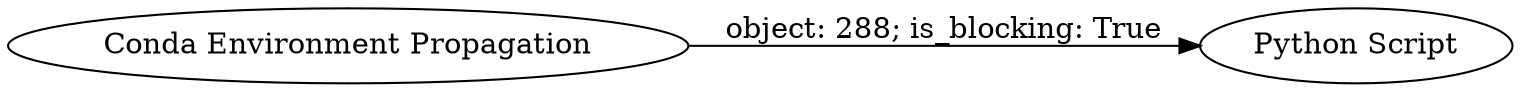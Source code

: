 digraph {
	"391886374103620500_1" [label="Python Script"]
	"391886374103620500_2" [label="Conda Environment Propagation"]
	"391886374103620500_2" -> "391886374103620500_1" [label="object: 288; is_blocking: True"]
	rankdir=LR
}
